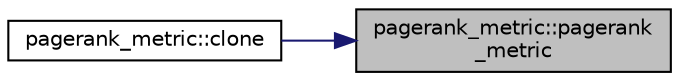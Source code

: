 digraph "pagerank_metric::pagerank_metric"
{
 // INTERACTIVE_SVG=YES
 // LATEX_PDF_SIZE
  edge [fontname="Helvetica",fontsize="10",labelfontname="Helvetica",labelfontsize="10"];
  node [fontname="Helvetica",fontsize="10",shape=record];
  rankdir="RL";
  Node1 [label="pagerank_metric::pagerank\l_metric",height=0.2,width=0.4,color="black", fillcolor="grey75", style="filled", fontcolor="black",tooltip=" "];
  Node1 -> Node2 [dir="back",color="midnightblue",fontsize="10",style="solid",fontname="Helvetica"];
  Node2 [label="pagerank_metric::clone",height=0.2,width=0.4,color="black", fillcolor="white", style="filled",URL="$classpagerank__metric.html#a3f9c894a12599f3ac78dbf640488e17a",tooltip=" "];
}
